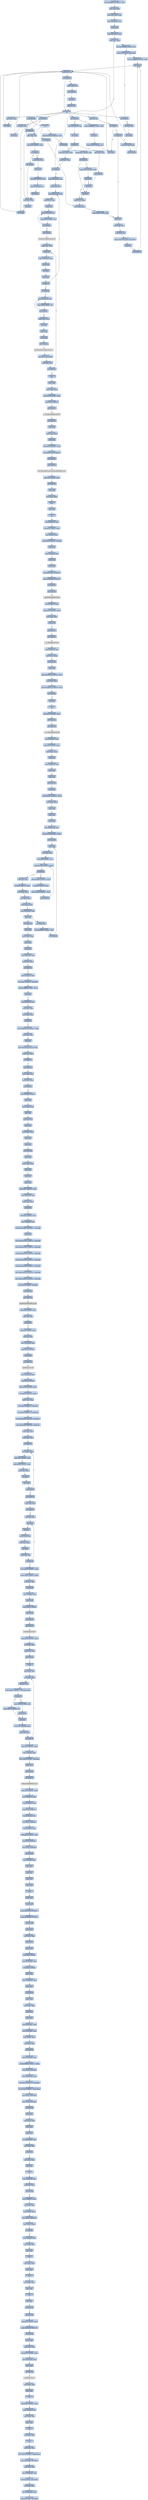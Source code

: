 digraph G {
node[shape=rectangle,style=filled,fillcolor=lightsteelblue,color=lightsteelblue]
bgcolor="transparent"
a0x00400154movl_0x48301cUINT32_esi[label="0x00400154\nmovl $0x48301c<UINT32>, %esi"];
a0x00400159movl_esi_ebx[label="0x00400159\nmovl %esi, %ebx"];
a0x0040015blodsl_ds_esi__eax[label="0x0040015b\nlodsl %ds:(%esi), %eax"];
a0x0040015clodsl_ds_esi__eax[label="0x0040015c\nlodsl %ds:(%esi), %eax"];
a0x0040015dpushl_eax[label="0x0040015d\npushl %eax"];
a0x0040015elodsl_ds_esi__eax[label="0x0040015e\nlodsl %ds:(%esi), %eax"];
a0x0040015fxchgl_eax_edi[label="0x0040015f\nxchgl %eax, %edi"];
a0x00400160movb_0xffffff80UINT8_dl[label="0x00400160\nmovb $0xffffff80<UINT8>, %dl"];
a0x00400162movsb_ds_esi__es_edi_[label="0x00400162\nmovsb %ds:(%esi), %es:(%edi)"];
a0x00400163movb_0xffffff80UINT8_dh[label="0x00400163\nmovb $0xffffff80<UINT8>, %dh"];
a0x00400165call_ebx_[label="0x00400165\ncall (%ebx)"];
a0x0040012caddb_dl_dl[label="0x0040012c\naddb %dl, %dl"];
a0x0040012ejne_0x40010b[label="0x0040012e\njne 0x40010b"];
a0x00400130movb_esi__dl[label="0x00400130\nmovb (%esi), %dl"];
a0x00400132jmp_0x400108[label="0x00400132\njmp 0x400108"];
a0x00400108incl_esi[label="0x00400108\nincl %esi"];
a0x00400109adcb_dl_dl[label="0x00400109\nadcb %dl, %dl"];
a0x0040010bret[label="0x0040010b\nret"];
a0x00400167jae_0x400162[label="0x00400167\njae 0x400162"];
a0x00400169xorl_ecx_ecx[label="0x00400169\nxorl %ecx, %ecx"];
a0x0040016bcall_ebx_[label="0x0040016b\ncall (%ebx)"];
a0x0040016djae_0x400185[label="0x0040016d\njae 0x400185"];
a0x0040016fxorl_eax_eax[label="0x0040016f\nxorl %eax, %eax"];
a0x00400171call_ebx_[label="0x00400171\ncall (%ebx)"];
a0x00400173jae_0x400196[label="0x00400173\njae 0x400196"];
a0x00400175movb_0xffffff80UINT8_dh[label="0x00400175\nmovb $0xffffff80<UINT8>, %dh"];
a0x00400177incl_ecx[label="0x00400177\nincl %ecx"];
a0x00400178movb_0x10UINT8_al[label="0x00400178\nmovb $0x10<UINT8>, %al"];
a0x0040017acall_ebx_[label="0x0040017a\ncall (%ebx)"];
a0x0040017cadcb_al_al[label="0x0040017c\nadcb %al, %al"];
a0x0040017ejae_0x40017a[label="0x0040017e\njae 0x40017a"];
a0x00400180jne_0x4001c0[label="0x00400180\njne 0x4001c0"];
a0x00400182stosb_al_es_edi_[label="0x00400182\nstosb %al, %es:(%edi)"];
a0x00400183jmp_0x400165[label="0x00400183\njmp 0x400165"];
a0x00400196lodsb_ds_esi__al[label="0x00400196\nlodsb %ds:(%esi), %al"];
a0x00400197shrl_eax[label="0x00400197\nshrl %eax"];
a0x00400199je_0x4001ca[label="0x00400199\nje 0x4001ca"];
a0x0040019badcl_ecx_ecx[label="0x0040019b\nadcl %ecx, %ecx"];
a0x0040019djmp_0x4001b9[label="0x0040019d\njmp 0x4001b9"];
a0x004001b9incl_ecx[label="0x004001b9\nincl %ecx"];
a0x004001baincl_ecx[label="0x004001ba\nincl %ecx"];
a0x004001bbxchgl_eax_ebp[label="0x004001bb\nxchgl %eax, %ebp"];
a0x004001bcmovl_ebp_eax[label="0x004001bc\nmovl %ebp, %eax"];
a0x004001bemovb_0x0UINT8_dh[label="0x004001be\nmovb $0x0<UINT8>, %dh"];
a0x004001c0pushl_esi[label="0x004001c0\npushl %esi"];
a0x004001c1movl_edi_esi[label="0x004001c1\nmovl %edi, %esi"];
a0x004001c3subl_eax_esi[label="0x004001c3\nsubl %eax, %esi"];
a0x004001c5repz_movsb_ds_esi__es_edi_[label="0x004001c5\nrepz movsb %ds:(%esi), %es:(%edi)"];
a0x004001c7popl_esi[label="0x004001c7\npopl %esi"];
a0x004001c8jmp_0x400165[label="0x004001c8\njmp 0x400165"];
a0x00400185call_0x483000[label="0x00400185\ncall 0x483000"];
a0x00483000xorl_ecx_ecx[label="0x00483000\nxorl %ecx, %ecx"];
a0x00483002incl_ecx[label="0x00483002\nincl %ecx"];
a0x00483003call_ebx_[label="0x00483003\ncall (%ebx)"];
a0x00483005adcl_ecx_ecx[label="0x00483005\nadcl %ecx, %ecx"];
a0x00483007call_ebx_[label="0x00483007\ncall (%ebx)"];
a0x00483009jb_0x00483003[label="0x00483009\njb 0x00483003"];
a0x0048300bret[label="0x0048300b\nret"];
a0x0040018aaddb_dh_dh[label="0x0040018a\naddb %dh, %dh"];
a0x0040018csbbl_0x1UINT8_ecx[label="0x0040018c\nsbbl $0x1<UINT8>, %ecx"];
a0x0040018fjne_0x40019f[label="0x0040018f\njne 0x40019f"];
a0x00400191call__4ebx_[label="0x00400191\ncall -4(%ebx)"];
a0x00400194jmp_0x4001bc[label="0x00400194\njmp 0x4001bc"];
a0x0040019fxchgl_eax_ecx[label="0x0040019f\nxchgl %eax, %ecx"];
a0x004001a0decl_eax[label="0x004001a0\ndecl %eax"];
a0x004001a1shll_0x8UINT8_eax[label="0x004001a1\nshll $0x8<UINT8>, %eax"];
a0x004001a4lodsb_ds_esi__al[label="0x004001a4\nlodsb %ds:(%esi), %al"];
a0x004001a5call__4ebx_[label="0x004001a5\ncall -4(%ebx)"];
a0x004001a8cmpl_0x7d00UINT32_eax[label="0x004001a8\ncmpl $0x7d00<UINT32>, %eax"];
a0x004001adjae_0x4001b9[label="0x004001ad\njae 0x4001b9"];
a0x004001afcmpb_0x5UINT8_ah[label="0x004001af\ncmpb $0x5<UINT8>, %ah"];
a0x004001b2jae_0x4001ba[label="0x004001b2\njae 0x4001ba"];
a0x004001b4cmpl_0x7fUINT8_eax[label="0x004001b4\ncmpl $0x7f<UINT8>, %eax"];
a0x004001b7ja_0x4001bb[label="0x004001b7\nja 0x4001bb"];
a0x004001calodsl_ds_esi__eax[label="0x004001ca\nlodsl %ds:(%esi), %eax"];
a0x004001cbtestl_eax_eax[label="0x004001cb\ntestl %eax, %eax"];
a0x004001cdjne_0x40015f[label="0x004001cd\njne 0x40015f"];
a0x004001cflodsl_ds_esi__eax[label="0x004001cf\nlodsl %ds:(%esi), %eax"];
a0x004001d0xchgl_eax_esi[label="0x004001d0\nxchgl %eax, %esi"];
a0x004001d1lodsl_ds_esi__eax[label="0x004001d1\nlodsl %ds:(%esi), %eax"];
a0x004001d2xchgl_eax_edi[label="0x004001d2\nxchgl %eax, %edi"];
a0x004001d3pushl_esi[label="0x004001d3\npushl %esi"];
a0x004001d4lodsb_ds_esi__al[label="0x004001d4\nlodsb %ds:(%esi), %al"];
a0x004001d5cmpb_0x0UINT8_al[label="0x004001d5\ncmpb $0x0<UINT8>, %al"];
a0x004001d7jne_0x4001d4[label="0x004001d7\njne 0x4001d4"];
a0x004001d9call__16ebx_[label="0x004001d9\ncall -16(%ebx)"];
LoadLibraryA_kernel32_dll[label="LoadLibraryA@kernel32.dll",fillcolor="lightgrey",color="lightgrey"];
a0x004001dcxchgl_eax_ebp[label="0x004001dc\nxchgl %eax, %ebp"];
a0x004001ddpushl_esi[label="0x004001dd\npushl %esi"];
a0x004001delodsl_ds_esi__eax[label="0x004001de\nlodsl %ds:(%esi), %eax"];
a0x004001dfbswap_eax[label="0x004001df\nbswap %eax"];
a0x004001e1incl_eax[label="0x004001e1\nincl %eax"];
a0x004001e2popl_ecx[label="0x004001e2\npopl %ecx"];
a0x004001e3je_0x4001d1[label="0x004001e3\nje 0x4001d1"];
a0x004001e5jns_0x4001ee[label="0x004001e5\njns 0x4001ee"];
a0x004001e7lodsb_ds_esi__al[label="0x004001e7\nlodsb %ds:(%esi), %al"];
a0x004001e8cmpb_0x0UINT8_al[label="0x004001e8\ncmpb $0x0<UINT8>, %al"];
a0x004001eajne_0x4001e7[label="0x004001ea\njne 0x4001e7"];
a0x004001ecxchgl_eax_ecx[label="0x004001ec\nxchgl %eax, %ecx"];
a0x004001edincl_eax[label="0x004001ed\nincl %eax"];
a0x004001eepushl_eax[label="0x004001ee\npushl %eax"];
a0x004001efpushl_ebp[label="0x004001ef\npushl %ebp"];
a0x004001f0call__12ebx_[label="0x004001f0\ncall -12(%ebx)"];
GetProcAddress_kernel32_dll[label="GetProcAddress@kernel32.dll",fillcolor="lightgrey",color="lightgrey"];
a0x004001f3stosl_eax_es_edi_[label="0x004001f3\nstosl %eax, %es:(%edi)"];
a0x004001f4testl_eax_eax[label="0x004001f4\ntestl %eax, %eax"];
a0x004001f6jne_0x4001dd[label="0x004001f6\njne 0x4001dd"];
a0x004001f8ret[label="0x004001f8\nret"];
a0x00401000pushl_ebp[label="0x00401000\npushl %ebp"];
a0x00401001movl_esp_ebp[label="0x00401001\nmovl %esp, %ebp"];
a0x00401003subl_0x14UINT8_esp[label="0x00401003\nsubl $0x14<UINT8>, %esp"];
a0x00401006pushl_0x1UINT8[label="0x00401006\npushl $0x1<UINT8>"];
a0x00401008call_0x4821c0[label="0x00401008\ncall 0x4821c0"];
a__set_app_type_msvcrt_dll[label="__set_app_type@msvcrt.dll",fillcolor="lightgrey",color="lightgrey"];
a0x0040100ecall_0x401080[label="0x0040100e\ncall 0x401080"];
a0x00401080pushl_ebp[label="0x00401080\npushl %ebp"];
a0x00401081movl_esp_ebp[label="0x00401081\nmovl %esp, %ebp"];
a0x00401083pushl_ebx[label="0x00401083\npushl %ebx"];
a0x00401084subl_0x20UINT8_esp[label="0x00401084\nsubl $0x20<UINT8>, %esp"];
a0x00401087pushl_0x401180UINT32[label="0x00401087\npushl $0x401180<UINT32>"];
a0x0040108ccall_0x404420[label="0x0040108c\ncall 0x404420"];
a0x00404420jmp_0x482194[label="0x00404420\njmp 0x482194"];
SetUnhandledExceptionFilter_KERNEL32_dll[label="SetUnhandledExceptionFilter@KERNEL32.dll",fillcolor="lightgrey",color="lightgrey"];
a0x00401091addl_0xcUINT8_esp[label="0x00401091\naddl $0xc<UINT8>, %esp"];
a0x00401094call_0x402be0[label="0x00401094\ncall 0x402be0"];
a0x00402be0pushl_ebp[label="0x00402be0\npushl %ebp"];
a0x00402be1movl_esp_ebp[label="0x00402be1\nmovl %esp, %ebp"];
a0x00402be3fninit_[label="0x00402be3\nfninit "];
a0x00402be5popl_ebp[label="0x00402be5\npopl %ebp"];
a0x00402be6ret[label="0x00402be6\nret"];
a0x00401099movl_0x405010_eax[label="0x00401099\nmovl 0x405010, %eax"];
a0x0040109esubl_0xcUINT8_esp[label="0x0040109e\nsubl $0xc<UINT8>, %esp"];
a0x004010a1leal__8ebp__edx[label="0x004010a1\nleal -8(%ebp), %edx"];
a0x004010a4movl_0x0UINT32__8ebp_[label="0x004010a4\nmovl $0x0<UINT32>, -8(%ebp)"];
a0x004010abpushl_edx[label="0x004010ab\npushl %edx"];
a0x004010acleal__12ebp__edx[label="0x004010ac\nleal -12(%ebp), %edx"];
a0x004010afpushl_eax[label="0x004010af\npushl %eax"];
a0x004010b0pushl_edx[label="0x004010b0\npushl %edx"];
a0x004010b1pushl_0x405004UINT32[label="0x004010b1\npushl $0x405004<UINT32>"];
a0x004010b6pushl_0x405000UINT32[label="0x004010b6\npushl $0x405000<UINT32>"];
a0x004010bbcall_0x4042f0[label="0x004010bb\ncall 0x4042f0"];
a0x004042f0jmp_0x4821b4[label="0x004042f0\njmp 0x4821b4"];
a__getmainargs_msvcrt_dll[label="__getmainargs@msvcrt.dll",fillcolor="lightgrey",color="lightgrey"];
a0x004010c0movl_0x405020_edx[label="0x004010c0\nmovl 0x405020, %edx"];
a0x004010c6addl_0x20UINT8_esp[label="0x004010c6\naddl $0x20<UINT8>, %esp"];
a0x004010c9testl_edx_edx[label="0x004010c9\ntestl %edx, %edx"];
a0x004010cbje_0x40113e[label="0x004010cb\nje 0x40113e"];
a0x0040113ecall_0x4042c0[label="0x0040113e\ncall 0x4042c0"];
a0x004042c0jmp_0x4821bc[label="0x004042c0\njmp 0x4821bc"];
a__p__fmode_msvcrt_dll[label="__p__fmode@msvcrt.dll",fillcolor="lightgrey",color="lightgrey"];
a0x00401143movl_0x405030_ecx[label="0x00401143\nmovl 0x405030, %ecx"];
a0x00401149movl_ecx_eax_[label="0x00401149\nmovl %ecx, (%eax)"];
a0x0040114bcall_0x402bb0[label="0x0040114b\ncall 0x402bb0"];
a0x00402bb0pushl_ebp[label="0x00402bb0\npushl %ebp"];
a0x00402bb1movl_0x40636cUINT32_ecx[label="0x00402bb1\nmovl $0x40636c<UINT32>, %ecx"];
a0x00402bb6movl_esp_ebp[label="0x00402bb6\nmovl %esp, %ebp"];
a0x00402bb8cmpl_0x40636cUINT32_ecx[label="0x00402bb8\ncmpl $0x40636c<UINT32>, %ecx"];
a0x00402bbejae_0x402bd6[label="0x00402bbe\njae 0x402bd6"];
a0x00402bd6popl_ebp[label="0x00402bd6\npopl %ebp"];
a0x00402bd7ret[label="0x00402bd7\nret"];
a0x00401150subl_0x10UINT8_esp[label="0x00401150\nsubl $0x10<UINT8>, %esp"];
a0x00401153call_0x4042a0[label="0x00401153\ncall 0x4042a0"];
a0x004042a0jmp_0x4821b8[label="0x004042a0\njmp 0x4821b8"];
a__p__environ_msvcrt_dll[label="__p__environ@msvcrt.dll",fillcolor="lightgrey",color="lightgrey"];
a0x00401158movl_0x405004_edx[label="0x00401158\nmovl 0x405004, %edx"];
a0x0040115eaddl_0xcUINT8_esp[label="0x0040115e\naddl $0xc<UINT8>, %esp"];
a0x00401161movl_eax__eax[label="0x00401161\nmovl (%eax), %eax"];
a0x00401163pushl_eax[label="0x00401163\npushl %eax"];
a0x00401164movl_0x405000_eax[label="0x00401164\nmovl 0x405000, %eax"];
a0x00401169pushl_edx[label="0x00401169\npushl %edx"];
a0x0040116apushl_eax[label="0x0040116a\npushl %eax"];
a0x0040116bcall_0x401350[label="0x0040116b\ncall 0x401350"];
a0x00401350pushl_ebp[label="0x00401350\npushl %ebp"];
a0x00401351movl_0x1aecUINT32_eax[label="0x00401351\nmovl $0x1aec<UINT32>, %eax"];
a0x00401356movl_esp_ebp[label="0x00401356\nmovl %esp, %ebp"];
a0x00401358pushl_edi[label="0x00401358\npushl %edi"];
a0x00401359pushl_esi[label="0x00401359\npushl %esi"];
a0x0040135apushl_ebx[label="0x0040135a\npushl %ebx"];
a0x0040135bleal__2088ebp__edi[label="0x0040135b\nleal -2088(%ebp), %edi"];
a0x00401361movl_0x200UINT32_ebx[label="0x00401361\nmovl $0x200<UINT32>, %ebx"];
a0x00401366call_0x404240[label="0x00401366\ncall 0x404240"];
a0x00404240pushl_ecx[label="0x00404240\npushl %ecx"];
a0x00404241movl_esp_ecx[label="0x00404241\nmovl %esp, %ecx"];
a0x00404243addl_0x8UINT8_ecx[label="0x00404243\naddl $0x8<UINT8>, %ecx"];
a0x00404246cmpl_0x1000UINT32_eax[label="0x00404246\ncmpl $0x1000<UINT32>, %eax"];
a0x0040424bjb_0x40425d[label="0x0040424b\njb 0x40425d"];
a0x0040424dsubl_0x1000UINT32_ecx[label="0x0040424d\nsubl $0x1000<UINT32>, %ecx"];
a0x00404253orl_0x0UINT8_ecx_[label="0x00404253\norl $0x0<UINT8>, (%ecx)"];
a0x00404256subl_0x1000UINT32_eax[label="0x00404256\nsubl $0x1000<UINT32>, %eax"];
a0x0040425bjmp_0x404246[label="0x0040425b\njmp 0x404246"];
a0x0040425dsubl_eax_ecx[label="0x0040425d\nsubl %eax, %ecx"];
a0x0040425forl_0x0UINT8_ecx_[label="0x0040425f\norl $0x0<UINT8>, (%ecx)"];
a0x00404262movl_esp_eax[label="0x00404262\nmovl %esp, %eax"];
a0x00404264movl_ecx_esp[label="0x00404264\nmovl %ecx, %esp"];
a0x00404266movl_eax__ecx[label="0x00404266\nmovl (%eax), %ecx"];
a0x00404268movl_0x4eax__eax[label="0x00404268\nmovl 0x4(%eax), %eax"];
a0x0040426bjmp_eax[label="0x0040426b\njmp %eax"];
a0x0040136bxorl_eax_eax[label="0x0040136b\nxorl %eax, %eax"];
a0x0040136dandl_0xfffffff0UINT8_esp[label="0x0040136d\nandl $0xfffffff0<UINT8>, %esp"];
a0x00401370call_0x404240[label="0x00401370\ncall 0x404240"];
a0x00401375call_0x402c80[label="0x00401375\ncall 0x402c80"];
a0x00402c80pushl_ebp[label="0x00402c80\npushl %ebp"];
a0x00402c81movl_esp_ebp[label="0x00402c81\nmovl %esp, %ebp"];
a0x00402c83pushl_ebx[label="0x00402c83\npushl %ebx"];
a0x00402c84pushl_eax[label="0x00402c84\npushl %eax"];
a0x00402c85movl_0x405040_eax[label="0x00402c85\nmovl 0x405040, %eax"];
a0x00402c8atestl_eax_eax[label="0x00402c8a\ntestl %eax, %eax"];
a0x00402c8cjne_0x402cb8[label="0x00402c8c\njne 0x402cb8"];
a0x00402c8emovl_0x4044e0_eax[label="0x00402c8e\nmovl 0x4044e0, %eax"];
a0x00402c93movl_0x1UINT32_0x405040[label="0x00402c93\nmovl $0x1<UINT32>, 0x405040"];
a0x00402c9dcmpl_0xffffffffUINT8_eax[label="0x00402c9d\ncmpl $0xffffffff<UINT8>, %eax"];
a0x00402ca0je_0x402ccc[label="0x00402ca0\nje 0x402ccc"];
a0x00402cccmovl_0x4044e4_edx[label="0x00402ccc\nmovl 0x4044e4, %edx"];
a0x00402cd2xorl_eax_eax[label="0x00402cd2\nxorl %eax, %eax"];
a0x00402cd4testl_edx_edx[label="0x00402cd4\ntestl %edx, %edx"];
a0x00402cd6je_0x402ca2[label="0x00402cd6\nje 0x402ca2"];
a0x00402cd8movl_0x4044e0UINT32_edx[label="0x00402cd8\nmovl $0x4044e0<UINT32>, %edx"];
a0x00402cddleal_esi__esi[label="0x00402cdd\nleal (%esi), %esi"];
a0x00402ce0incl_eax[label="0x00402ce0\nincl %eax"];
a0x00402ce1movl_0x4edxeax4__ebx[label="0x00402ce1\nmovl 0x4(%edx,%eax,4), %ebx"];
a0x00402ce5testl_ebx_ebx[label="0x00402ce5\ntestl %ebx, %ebx"];
a0x00402ce7jne_0x402ce0[label="0x00402ce7\njne 0x402ce0"];
a0x00402ce9jmp_0x402ca2[label="0x00402ce9\njmp 0x402ca2"];
a0x00402ca2movl_eax_ebx[label="0x00402ca2\nmovl %eax, %ebx"];
a0x00402ca4testl_eax_eax[label="0x00402ca4\ntestl %eax, %eax"];
a0x00402ca6jne_0x402cc0[label="0x00402ca6\njne 0x402cc0"];
a0x00402cc0call_0x4044e0ebx4_[label="0x00402cc0\ncall 0x4044e0(,%ebx,4)"];
a0x004044c0pushl_ebp[label="0x004044c0\npushl %ebp"];
a0x004044c1movl_esp_ebp[label="0x004044c1\nmovl %esp, %ebp"];
a0x004044c3popl_ebp[label="0x004044c3\npopl %ebp"];
a0x004044c4jmp_0x401240[label="0x004044c4\njmp 0x401240"];
a0x00401240pushl_ebp[label="0x00401240\npushl %ebp"];
a0x00401241movl_esp_ebp[label="0x00401241\nmovl %esp, %ebp"];
a0x00401243pushl_edx[label="0x00401243\npushl %edx"];
a0x00401244pushl_edx[label="0x00401244\npushl %edx"];
a0x00401245call_0x404080[label="0x00401245\ncall 0x404080"];
a0x00404080pushl_ebp[label="0x00404080\npushl %ebp"];
a0x00404081movl_esp_ebp[label="0x00404081\nmovl %esp, %ebp"];
a0x00404083pushl_edi[label="0x00404083\npushl %edi"];
a0x00404084pushl_esi[label="0x00404084\npushl %esi"];
a0x00404085pushl_ebx[label="0x00404085\npushl %ebx"];
a0x00404086subl_0x9cUINT32_esp[label="0x00404086\nsubl $0x9c<UINT32>, %esp"];
a0x0040408cmovl_0x405070_eax[label="0x0040408c\nmovl 0x405070, %eax"];
a0x00404091testl_eax_eax[label="0x00404091\ntestl %eax, %eax"];
a0x00404093je_0x40409d[label="0x00404093\nje 0x40409d"];
a0x0040409dsubl_0xcUINT8_esp[label="0x0040409d\nsubl $0xc<UINT8>, %esp"];
a0x004040a0leal__72ebp__eax[label="0x004040a0\nleal -72(%ebp), %eax"];
a0x004040a3movl_0x61616161UINT32__72ebp_[label="0x004040a3\nmovl $0x61616161<UINT32>, -72(%ebp)"];
a0x004040aapushl_eax[label="0x004040aa\npushl %eax"];
a0x004040abmovl_0x61616161UINT32__68ebp_[label="0x004040ab\nmovl $0x61616161<UINT32>, -68(%ebp)"];
a0x004040b2movl_0x61616161UINT32__64ebp_[label="0x004040b2\nmovl $0x61616161<UINT32>, -64(%ebp)"];
a0x004040b9movl_0x61616161UINT32__60ebp_[label="0x004040b9\nmovl $0x61616161<UINT32>, -60(%ebp)"];
a0x004040c0movl_0x61616161UINT32__56ebp_[label="0x004040c0\nmovl $0x61616161<UINT32>, -56(%ebp)"];
a0x004040c7movl_0x61616161UINT32__52ebp_[label="0x004040c7\nmovl $0x61616161<UINT32>, -52(%ebp)"];
a0x004040cemovl_0x61616161UINT32__48ebp_[label="0x004040ce\nmovl $0x61616161<UINT32>, -48(%ebp)"];
a0x004040d5movl_0x61616161UINT32__44ebp_[label="0x004040d5\nmovl $0x61616161<UINT32>, -44(%ebp)"];
a0x004040dcmovb_0x0UINT8__40ebp_[label="0x004040dc\nmovb $0x0<UINT8>, -40(%ebp)"];
a0x004040e0call_0x404490[label="0x004040e0\ncall 0x404490"];
a0x00404490jmp_0x482184[label="0x00404490\njmp 0x482184"];
FindAtomA_KERNEL32_dll[label="FindAtomA@KERNEL32.dll",fillcolor="lightgrey",color="lightgrey"];
a0x004040e5addl_0xcUINT8_esp[label="0x004040e5\naddl $0xc<UINT8>, %esp"];
a0x004040e8testw_ax_ax[label="0x004040e8\ntestw %ax, %ax"];
a0x004040ebjne_0x4041f4[label="0x004040eb\njne 0x4041f4"];
a0x004040f1subl_0xcUINT8_esp[label="0x004040f1\nsubl $0xc<UINT8>, %esp"];
a0x004040f4xorl_esi_esi[label="0x004040f4\nxorl %esi, %esi"];
a0x004040f6leal__120ebp__ebx[label="0x004040f6\nleal -120(%ebp), %ebx"];
a0x004040f9pushl_0x14UINT8[label="0x004040f9\npushl $0x14<UINT8>"];
a0x004040fbcall_0x4043f0[label="0x004040fb\ncall 0x4043f0"];
a0x004043f0jmp_0x482200[label="0x004043f0\njmp 0x482200"];
malloc_msvcrt_dll[label="malloc@msvcrt.dll",fillcolor="lightgrey",color="lightgrey"];
a0x00404100leal__168ebp__ecx[label="0x00404100\nleal -168(%ebp), %ecx"];
a0x00404106movl_eax_0x405070[label="0x00404106\nmovl %eax, 0x405070"];
a0x0040410baddl_0x10UINT8_esp[label="0x0040410b\naddl $0x10<UINT8>, %esp"];
a0x0040410emovl_0x0UINT32_eax_[label="0x0040410e\nmovl $0x0<UINT32>, (%eax)"];
a0x00404114movl_eax_edx[label="0x00404114\nmovl %eax, %edx"];
a0x00404116movl_0x0UINT32_0xceax_[label="0x00404116\nmovl $0x0<UINT32>, 0xc(%eax)"];
a0x0040411dmovl_0x0UINT32_0x10eax_[label="0x0040411d\nmovl $0x0<UINT32>, 0x10(%eax)"];
a0x00404124movl_0x404400UINT32_0x4eax_[label="0x00404124\nmovl $0x404400<UINT32>, 0x4(%eax)"];
a0x0040412bmovl_0x404400UINT32_0x8eax_[label="0x0040412b\nmovl $0x404400<UINT32>, 0x8(%eax)"];
a0x00404132movl_ecx_edi[label="0x00404132\nmovl %ecx, %edi"];
a0x00404134testl_eax_eax[label="0x00404134\ntestl %eax, %eax"];
a0x00404136jne_0x4041e0[label="0x00404136\njne 0x4041e0"];
a0x004041e0movl_edx_eax[label="0x004041e0\nmovl %edx, %eax"];
a0x004041e2andl_0x1UINT8_eax[label="0x004041e2\nandl $0x1<UINT8>, %eax"];
a0x004041e5addl_0x30UINT8_eax[label="0x004041e5\naddl $0x30<UINT8>, %eax"];
a0x004041e8movb_al_ecx_[label="0x004041e8\nmovb %al, (%ecx)"];
a0x004041eaincl_ecx[label="0x004041ea\nincl %ecx"];
a0x004041ebshrl_edx[label="0x004041eb\nshrl %edx"];
a0x004041edjne_0x4041e0[label="0x004041ed\njne 0x4041e0"];
a0x004041efjmp_0x404149[label="0x004041ef\njmp 0x404149"];
a0x00404149cmpl_edi_ecx[label="0x00404149\ncmpl %edi, %ecx"];
a0x0040414bjbe_0x40415b[label="0x0040414b\njbe 0x40415b"];
a0x0040414dleal_esi__esi[label="0x0040414d\nleal (%esi), %esi"];
a0x00404150decl_ecx[label="0x00404150\ndecl %ecx"];
a0x00404151incl_esi[label="0x00404151\nincl %esi"];
a0x00404152movb_ecx__al[label="0x00404152\nmovb (%ecx), %al"];
a0x00404154movb_al_ebx_[label="0x00404154\nmovb %al, (%ebx)"];
a0x00404156incl_ebx[label="0x00404156\nincl %ebx"];
a0x00404157cmpl_edi_ecx[label="0x00404157\ncmpl %edi, %ecx"];
a0x00404159ja_0x404150[label="0x00404159\nja 0x404150"];
a0x0040415bmovl_0x20UINT32_eax[label="0x0040415b\nmovl $0x20<UINT32>, %eax"];
a0x00404160movb_0x0UINT8_ebx_[label="0x00404160\nmovb $0x0<UINT8>, (%ebx)"];
a0x00404163subl_esi_eax[label="0x00404163\nsubl %esi, %eax"];
a0x00404165pushl_edi[label="0x00404165\npushl %edi"];
a0x00404166leal__72ebp__edx[label="0x00404166\nleal -72(%ebp), %edx"];
a0x00404169pushl_eax[label="0x00404169\npushl %eax"];
a0x0040416apushl_0x61UINT8[label="0x0040416a\npushl $0x61<UINT8>"];
a0x0040416cpushl_edx[label="0x0040416c\npushl %edx"];
a0x0040416dcall_0x404320[label="0x0040416d\ncall 0x404320"];
a0x00404320jmp_0x482204[label="0x00404320\njmp 0x482204"];
memset_msvcrt_dll[label="memset@msvcrt.dll",fillcolor="lightgrey",color="lightgrey"];
a0x00404172addl_0x10UINT8_esp[label="0x00404172\naddl $0x10<UINT8>, %esp"];
a0x00404175xorl_edx_edx[label="0x00404175\nxorl %edx, %edx"];
a0x00404177cmpl_esi_edx[label="0x00404177\ncmpl %esi, %edx"];
a0x00404179jae_0x404196[label="0x00404179\njae 0x404196"];
a0x0040417bnop_[label="0x0040417b\nnop "];
a0x0040417cleal_esi__esi[label="0x0040417c\nleal (%esi), %esi"];
a0x00404180movl_edx_eax[label="0x00404180\nmovl %edx, %eax"];
a0x00404182subl_esi_eax[label="0x00404182\nsubl %esi, %eax"];
a0x00404184cmpb_0x30UINT8__120ebpedx_[label="0x00404184\ncmpb $0x30<UINT8>, -120(%ebp,%edx)"];
a0x00404189je_0x4041d5[label="0x00404189\nje 0x4041d5"];
a0x0040418bmovb_0x41UINT8_cl[label="0x0040418b\nmovb $0x41<UINT8>, %cl"];
a0x0040418dincl_edx[label="0x0040418d\nincl %edx"];
a0x0040418emovb_cl__40ebpeax_[label="0x0040418e\nmovb %cl, -40(%ebp,%eax)"];
a0x00404192cmpl_esi_edx[label="0x00404192\ncmpl %esi, %edx"];
a0x00404194jb_0x404180[label="0x00404194\njb 0x404180"];
a0x004041d5movb_0x61UINT8_cl[label="0x004041d5\nmovb $0x61<UINT8>, %cl"];
a0x004041d7jmp_0x40418d[label="0x004041d7\njmp 0x40418d"];
a0x00404196subl_0xcUINT8_esp[label="0x00404196\nsubl $0xc<UINT8>, %esp"];
a0x00404199leal__72ebp__eax[label="0x00404199\nleal -72(%ebp), %eax"];
a0x0040419cmovb_0x0UINT8__40ebp_[label="0x0040419c\nmovb $0x0<UINT8>, -40(%ebp)"];
a0x004041a0pushl_eax[label="0x004041a0\npushl %eax"];
a0x004041a1call_0x4044a0[label="0x004041a1\ncall 0x4044a0"];
a0x004044a0jmp_0x482178[label="0x004044a0\njmp 0x482178"];
AddAtomA_KERNEL32_dll[label="AddAtomA@KERNEL32.dll",fillcolor="lightgrey",color="lightgrey"];
a0x004041a6addl_0xcUINT8_esp[label="0x004041a6\naddl $0xc<UINT8>, %esp"];
a0x004041a9movl_0x405070_edx[label="0x004041a9\nmovl 0x405070, %edx"];
a0x004041afleal_0x4edx__eax[label="0x004041af\nleal 0x4(%edx), %eax"];
a0x004041b2movl_eax_0x405074[label="0x004041b2\nmovl %eax, 0x405074"];
a0x004041b7leal_0x8edx__eax[label="0x004041b7\nleal 0x8(%edx), %eax"];
a0x004041bamovl_eax_0x405078[label="0x004041ba\nmovl %eax, 0x405078"];
a0x004041bfleal_0xcedx__eax[label="0x004041bf\nleal 0xc(%edx), %eax"];
a0x004041c2addl_0x10UINT8_edx[label="0x004041c2\naddl $0x10<UINT8>, %edx"];
a0x004041c5movl_eax_0x40507c[label="0x004041c5\nmovl %eax, 0x40507c"];
a0x004041camovl_edx_0x405080[label="0x004041ca\nmovl %edx, 0x405080"];
a0x004041d0jmp_0x404095[label="0x004041d0\njmp 0x404095"];
a0x00404095leal__12ebp__esp[label="0x00404095\nleal -12(%ebp), %esp"];
a0x00404098popl_ebx[label="0x00404098\npopl %ebx"];
a0x00404099popl_esi[label="0x00404099\npopl %esi"];
a0x0040409apopl_edi[label="0x0040409a\npopl %edi"];
a0x0040409bpopl_ebp[label="0x0040409b\npopl %ebp"];
a0x0040409cret[label="0x0040409c\nret"];
a0x0040124apushl_eax[label="0x0040124a\npushl %eax"];
a0x0040124bpushl_eax[label="0x0040124b\npushl %eax"];
a0x0040124cpushl_0x407000UINT32[label="0x0040124c\npushl $0x407000<UINT32>"];
a0x00401251pushl_0x406000UINT32[label="0x00401251\npushl $0x406000<UINT32>"];
a0x00401256call_0x403000[label="0x00401256\ncall 0x403000"];
a0x00403000pushl_ebp[label="0x00403000\npushl %ebp"];
a0x00403001movl_esp_ebp[label="0x00403001\nmovl %esp, %ebp"];
a0x00403003pushl_eax[label="0x00403003\npushl %eax"];
a0x00403004pushl_eax[label="0x00403004\npushl %eax"];
a0x00403005pushl_0x0UINT8[label="0x00403005\npushl $0x0<UINT8>"];
a0x00403007movl_0xcebp__eax[label="0x00403007\nmovl 0xc(%ebp), %eax"];
a0x0040300apushl_0x0UINT8[label="0x0040300a\npushl $0x0<UINT8>"];
a0x0040300cpushl_eax[label="0x0040300c\npushl %eax"];
a0x0040300dmovl_0x8ebp__eax[label="0x0040300d\nmovl 0x8(%ebp), %eax"];
a0x00403010pushl_eax[label="0x00403010\npushl %eax"];
a0x00403011call_0x402f70[label="0x00403011\ncall 0x402f70"];
a0x00402f70pushl_ebp[label="0x00402f70\npushl %ebp"];
a0x00402f71movl_esp_ebp[label="0x00402f71\nmovl %esp, %ebp"];
a0x00402f73pushl_ebx[label="0x00402f73\npushl %ebx"];
a0x00402f74pushl_eax[label="0x00402f74\npushl %eax"];
a0x00402f75movl_0x8ebp__edx[label="0x00402f75\nmovl 0x8(%ebp), %edx"];
a0x00402f78movl_0xcebp__ebx[label="0x00402f78\nmovl 0xc(%ebp), %ebx"];
a0x00402f7bmovl_edx__eax[label="0x00402f7b\nmovl (%edx), %eax"];
a0x00402f7dtestl_eax_eax[label="0x00402f7d\ntestl %eax, %eax"];
a0x00402f7fjne_0x402f88[label="0x00402f7f\njne 0x402f88"];
a0x00402f88movl_0x10ebp__eax[label="0x00402f88\nmovl 0x10(%ebp), %eax"];
a0x00402f8bmovl_0xffffffffUINT32_ebx_[label="0x00402f8b\nmovl $0xffffffff<UINT32>, (%ebx)"];
a0x00402f91movl_eax_0x4ebx_[label="0x00402f91\nmovl %eax, 0x4(%ebx)"];
a0x00402f94movl_0x14ebp__eax[label="0x00402f94\nmovl 0x14(%ebp), %eax"];
a0x00402f97movl_0x0UINT32_0x10ebx_[label="0x00402f97\nmovl $0x0<UINT32>, 0x10(%ebx)"];
a0x00402f9eorw_0x7f8UINT16_0x10ebx_[label="0x00402f9e\norw $0x7f8<UINT16>, 0x10(%ebx)"];
a0x00402fa4movl_eax_0x8ebx_[label="0x00402fa4\nmovl %eax, 0x8(%ebx)"];
a0x00402fa7movl_edx_0xcebx_[label="0x00402fa7\nmovl %edx, 0xc(%ebx)"];
a0x00402faacall_0x402ef0[label="0x00402faa\ncall 0x402ef0"];
a0x00402ef0pushl_ebp[label="0x00402ef0\npushl %ebp"];
a0x00402ef1movl_esp_ebp[label="0x00402ef1\nmovl %esp, %ebp"];
a0x00402ef3pushl_eax[label="0x00402ef3\npushl %eax"];
a0x00402ef4pushl_eax[label="0x00402ef4\npushl %eax"];
a0x00402ef5movl_0x405090_eax[label="0x00402ef5\nmovl 0x405090, %eax"];
a0x00402efatestl_eax_eax[label="0x00402efa\ntestl %eax, %eax"];
a0x00402efcje_0x402f19[label="0x00402efc\nje 0x402f19"];
a0x00402f19movl_ebp_esp[label="0x00402f19\nmovl %ebp, %esp"];
a0x00402f1bpopl_ebp[label="0x00402f1b\npopl %ebp"];
a0x00402f1cret[label="0x00402f1c\nret"];
a0x00402fafmovl_0x405090_ecx[label="0x00402faf\nmovl 0x405090, %ecx"];
a0x00402fb5testl_ecx_ecx[label="0x00402fb5\ntestl %ecx, %ecx"];
a0x00402fb7jne_0x402fdd[label="0x00402fb7\njne 0x402fdd"];
a0x00402fb9movl_0x40507c_edx[label="0x00402fb9\nmovl 0x40507c, %edx"];
a0x00402fbftestl_ecx_ecx[label="0x00402fbf\ntestl %ecx, %ecx"];
a0x00402fc1movl_edx__eax[label="0x00402fc1\nmovl (%edx), %eax"];
a0x00402fc3movl_eax_0x14ebx_[label="0x00402fc3\nmovl %eax, 0x14(%ebx)"];
a0x00402fc6movl_ebx_edx_[label="0x00402fc6\nmovl %ebx, (%edx)"];
a0x00402fc8je_0x402f81[label="0x00402fc8\nje 0x402f81"];
a0x00402f81movl__4ebp__ebx[label="0x00402f81\nmovl -4(%ebp), %ebx"];
a0x00402f84movl_ebp_esp[label="0x00402f84\nmovl %ebp, %esp"];
a0x00402f86popl_ebp[label="0x00402f86\npopl %ebp"];
a0x00402f87ret[label="0x00402f87\nret"];
a0x00403016movl_ebp_esp[label="0x00403016\nmovl %ebp, %esp"];
a0x00403018popl_ebp[label="0x00403018\npopl %ebp"];
a0x00403019ret[label="0x00403019\nret"];
a0x0040125bmovl_ebp_esp[label="0x0040125b\nmovl %ebp, %esp"];
a0x0040125dpopl_ebp[label="0x0040125d\npopl %ebp"];
a0x0040125eret[label="0x0040125e\nret"];
a0x00402cc7decl_ebx[label="0x00402cc7\ndecl %ebx"];
a0x00402cc8jne_0x402cc0[label="0x00402cc8\njne 0x402cc0"];
a0x00402ccajmp_0x402ca8[label="0x00402cca\njmp 0x402ca8"];
a0x00402ca8subl_0xcUINT8_esp[label="0x00402ca8\nsubl $0xc<UINT8>, %esp"];
a0x00402cabpushl_0x402bf0UINT32[label="0x00402cab\npushl $0x402bf0<UINT32>"];
a0x00402cb0call_0x401040[label="0x00402cb0\ncall 0x401040"];
a0x00401040pushl_ebp[label="0x00401040\npushl %ebp"];
a0x00401041movl_esp_ebp[label="0x00401041\nmovl %esp, %ebp"];
a0x00401043subl_0x14UINT8_esp[label="0x00401043\nsubl $0x14<UINT8>, %esp"];
a0x00401046movl_0x8ebp__eax[label="0x00401046\nmovl 0x8(%ebp), %eax"];
a0x00401049pushl_eax[label="0x00401049\npushl %eax"];
a0x0040104acall_0x4821dc[label="0x0040104a\ncall 0x4821dc"];
atexit_msvcrt_dll[label="atexit@msvcrt.dll",fillcolor="lightgrey",color="lightgrey"];
a0x00401050movl_ebp_esp[label="0x00401050\nmovl %ebp, %esp"];
a0x00401052popl_ebp[label="0x00401052\npopl %ebp"];
a0x00401053ret[label="0x00401053\nret"];
a0x00402cb5addl_0x10UINT8_esp[label="0x00402cb5\naddl $0x10<UINT8>, %esp"];
a0x00402cb8movl__4ebp__ebx[label="0x00402cb8\nmovl -4(%ebp), %ebx"];
a0x00402cbbmovl_ebp_esp[label="0x00402cbb\nmovl %ebp, %esp"];
a0x00402cbdpopl_ebp[label="0x00402cbd\npopl %ebp"];
a0x00402cberet[label="0x00402cbe\nret"];
a0x0040137axorl_eax_eax[label="0x0040137a\nxorl %eax, %eax"];
a0x0040137ccld_[label="0x0040137c\ncld "];
a0x0040137dmovl_ebx_ecx[label="0x0040137d\nmovl %ebx, %ecx"];
a0x0040137fmovl_0x0UINT32__6880ebp_[label="0x0040137f\nmovl $0x0<UINT32>, -6880(%ebp)"];
a0x00401389repz_stosl_eax_es_edi_[label="0x00401389\nrepz stosl %eax, %es:(%edi)"];
a0x0040138bmovl_ebx_ecx[label="0x0040138b\nmovl %ebx, %ecx"];
a0x0040138dleal__4136ebp__edi[label="0x0040138d\nleal -4136(%ebp), %edi"];
a0x00401393repz_stosl_eax_es_edi_[label="0x00401393\nrepz stosl %eax, %es:(%edi)"];
a0x00401395movl_ebx_ecx[label="0x00401395\nmovl %ebx, %ecx"];
a0x00401397leal__6184ebp__edi[label="0x00401397\nleal -6184(%ebp), %edi"];
a0x0040139drepz_stosl_eax_es_edi_[label="0x0040139d\nrepz stosl %eax, %es:(%edi)"];
a0x00400154movl_0x48301cUINT32_esi -> a0x00400159movl_esi_ebx [color="#000000"];
a0x00400159movl_esi_ebx -> a0x0040015blodsl_ds_esi__eax [color="#000000"];
a0x0040015blodsl_ds_esi__eax -> a0x0040015clodsl_ds_esi__eax [color="#000000"];
a0x0040015clodsl_ds_esi__eax -> a0x0040015dpushl_eax [color="#000000"];
a0x0040015dpushl_eax -> a0x0040015elodsl_ds_esi__eax [color="#000000"];
a0x0040015elodsl_ds_esi__eax -> a0x0040015fxchgl_eax_edi [color="#000000"];
a0x0040015fxchgl_eax_edi -> a0x00400160movb_0xffffff80UINT8_dl [color="#000000"];
a0x00400160movb_0xffffff80UINT8_dl -> a0x00400162movsb_ds_esi__es_edi_ [color="#000000"];
a0x00400162movsb_ds_esi__es_edi_ -> a0x00400163movb_0xffffff80UINT8_dh [color="#000000"];
a0x00400163movb_0xffffff80UINT8_dh -> a0x00400165call_ebx_ [color="#000000"];
a0x00400165call_ebx_ -> a0x0040012caddb_dl_dl [color="#000000"];
a0x0040012caddb_dl_dl -> a0x0040012ejne_0x40010b [color="#000000"];
a0x0040012ejne_0x40010b -> a0x00400130movb_esi__dl [color="#000000",label="F"];
a0x00400130movb_esi__dl -> a0x00400132jmp_0x400108 [color="#000000"];
a0x00400132jmp_0x400108 -> a0x00400108incl_esi [color="#000000"];
a0x00400108incl_esi -> a0x00400109adcb_dl_dl [color="#000000"];
a0x00400109adcb_dl_dl -> a0x0040010bret [color="#000000"];
a0x0040010bret -> a0x00400167jae_0x400162 [color="#000000"];
a0x00400167jae_0x400162 -> a0x00400162movsb_ds_esi__es_edi_ [color="#000000",label="T"];
a0x0040012ejne_0x40010b -> a0x0040010bret [color="#000000",label="T"];
a0x00400167jae_0x400162 -> a0x00400169xorl_ecx_ecx [color="#000000",label="F"];
a0x00400169xorl_ecx_ecx -> a0x0040016bcall_ebx_ [color="#000000"];
a0x0040016bcall_ebx_ -> a0x0040012caddb_dl_dl [color="#000000"];
a0x0040010bret -> a0x0040016djae_0x400185 [color="#000000"];
a0x0040016djae_0x400185 -> a0x0040016fxorl_eax_eax [color="#000000",label="F"];
a0x0040016fxorl_eax_eax -> a0x00400171call_ebx_ [color="#000000"];
a0x00400171call_ebx_ -> a0x0040012caddb_dl_dl [color="#000000"];
a0x0040010bret -> a0x00400173jae_0x400196 [color="#000000"];
a0x00400173jae_0x400196 -> a0x00400175movb_0xffffff80UINT8_dh [color="#000000",label="F"];
a0x00400175movb_0xffffff80UINT8_dh -> a0x00400177incl_ecx [color="#000000"];
a0x00400177incl_ecx -> a0x00400178movb_0x10UINT8_al [color="#000000"];
a0x00400178movb_0x10UINT8_al -> a0x0040017acall_ebx_ [color="#000000"];
a0x0040017acall_ebx_ -> a0x0040012caddb_dl_dl [color="#000000"];
a0x0040010bret -> a0x0040017cadcb_al_al [color="#000000"];
a0x0040017cadcb_al_al -> a0x0040017ejae_0x40017a [color="#000000"];
a0x0040017ejae_0x40017a -> a0x0040017acall_ebx_ [color="#000000",label="T"];
a0x0040017ejae_0x40017a -> a0x00400180jne_0x4001c0 [color="#000000",label="F"];
a0x00400180jne_0x4001c0 -> a0x00400182stosb_al_es_edi_ [color="#000000",label="F"];
a0x00400182stosb_al_es_edi_ -> a0x00400183jmp_0x400165 [color="#000000"];
a0x00400183jmp_0x400165 -> a0x00400165call_ebx_ [color="#000000"];
a0x00400173jae_0x400196 -> a0x00400196lodsb_ds_esi__al [color="#000000",label="T"];
a0x00400196lodsb_ds_esi__al -> a0x00400197shrl_eax [color="#000000"];
a0x00400197shrl_eax -> a0x00400199je_0x4001ca [color="#000000"];
a0x00400199je_0x4001ca -> a0x0040019badcl_ecx_ecx [color="#000000",label="F"];
a0x0040019badcl_ecx_ecx -> a0x0040019djmp_0x4001b9 [color="#000000"];
a0x0040019djmp_0x4001b9 -> a0x004001b9incl_ecx [color="#000000"];
a0x004001b9incl_ecx -> a0x004001baincl_ecx [color="#000000"];
a0x004001baincl_ecx -> a0x004001bbxchgl_eax_ebp [color="#000000"];
a0x004001bbxchgl_eax_ebp -> a0x004001bcmovl_ebp_eax [color="#000000"];
a0x004001bcmovl_ebp_eax -> a0x004001bemovb_0x0UINT8_dh [color="#000000"];
a0x004001bemovb_0x0UINT8_dh -> a0x004001c0pushl_esi [color="#000000"];
a0x004001c0pushl_esi -> a0x004001c1movl_edi_esi [color="#000000"];
a0x004001c1movl_edi_esi -> a0x004001c3subl_eax_esi [color="#000000"];
a0x004001c3subl_eax_esi -> a0x004001c5repz_movsb_ds_esi__es_edi_ [color="#000000"];
a0x004001c5repz_movsb_ds_esi__es_edi_ -> a0x004001c7popl_esi [color="#000000"];
a0x004001c7popl_esi -> a0x004001c8jmp_0x400165 [color="#000000"];
a0x004001c8jmp_0x400165 -> a0x00400165call_ebx_ [color="#000000"];
a0x00400180jne_0x4001c0 -> a0x004001c0pushl_esi [color="#000000",label="T"];
a0x0040016djae_0x400185 -> a0x00400185call_0x483000 [color="#000000",label="T"];
a0x00400185call_0x483000 -> a0x00483000xorl_ecx_ecx [color="#000000"];
a0x00483000xorl_ecx_ecx -> a0x00483002incl_ecx [color="#000000"];
a0x00483002incl_ecx -> a0x00483003call_ebx_ [color="#000000"];
a0x00483003call_ebx_ -> a0x0040012caddb_dl_dl [color="#000000"];
a0x0040010bret -> a0x00483005adcl_ecx_ecx [color="#000000"];
a0x00483005adcl_ecx_ecx -> a0x00483007call_ebx_ [color="#000000"];
a0x00483007call_ebx_ -> a0x0040012caddb_dl_dl [color="#000000"];
a0x0040010bret -> a0x00483009jb_0x00483003 [color="#000000"];
a0x00483009jb_0x00483003 -> a0x0048300bret [color="#000000",label="F"];
a0x0048300bret -> a0x0040018aaddb_dh_dh [color="#000000"];
a0x0040018aaddb_dh_dh -> a0x0040018csbbl_0x1UINT8_ecx [color="#000000"];
a0x0040018csbbl_0x1UINT8_ecx -> a0x0040018fjne_0x40019f [color="#000000"];
a0x0040018fjne_0x40019f -> a0x00400191call__4ebx_ [color="#000000",label="F"];
a0x00400191call__4ebx_ -> a0x00483000xorl_ecx_ecx [color="#000000"];
a0x0048300bret -> a0x00400194jmp_0x4001bc [color="#000000"];
a0x00400194jmp_0x4001bc -> a0x004001bcmovl_ebp_eax [color="#000000"];
a0x0040018fjne_0x40019f -> a0x0040019fxchgl_eax_ecx [color="#000000",label="T"];
a0x0040019fxchgl_eax_ecx -> a0x004001a0decl_eax [color="#000000"];
a0x004001a0decl_eax -> a0x004001a1shll_0x8UINT8_eax [color="#000000"];
a0x004001a1shll_0x8UINT8_eax -> a0x004001a4lodsb_ds_esi__al [color="#000000"];
a0x004001a4lodsb_ds_esi__al -> a0x004001a5call__4ebx_ [color="#000000"];
a0x004001a5call__4ebx_ -> a0x00483000xorl_ecx_ecx [color="#000000"];
a0x00483009jb_0x00483003 -> a0x00483003call_ebx_ [color="#000000",label="T"];
a0x0048300bret -> a0x004001a8cmpl_0x7d00UINT32_eax [color="#000000"];
a0x004001a8cmpl_0x7d00UINT32_eax -> a0x004001adjae_0x4001b9 [color="#000000"];
a0x004001adjae_0x4001b9 -> a0x004001afcmpb_0x5UINT8_ah [color="#000000",label="F"];
a0x004001afcmpb_0x5UINT8_ah -> a0x004001b2jae_0x4001ba [color="#000000"];
a0x004001b2jae_0x4001ba -> a0x004001b4cmpl_0x7fUINT8_eax [color="#000000",label="F"];
a0x004001b4cmpl_0x7fUINT8_eax -> a0x004001b7ja_0x4001bb [color="#000000"];
a0x004001b7ja_0x4001bb -> a0x004001b9incl_ecx [color="#000000",label="F"];
a0x004001b7ja_0x4001bb -> a0x004001bbxchgl_eax_ebp [color="#000000",label="T"];
a0x004001b2jae_0x4001ba -> a0x004001baincl_ecx [color="#000000",label="T"];
a0x00400199je_0x4001ca -> a0x004001calodsl_ds_esi__eax [color="#000000",label="T"];
a0x004001calodsl_ds_esi__eax -> a0x004001cbtestl_eax_eax [color="#000000"];
a0x004001cbtestl_eax_eax -> a0x004001cdjne_0x40015f [color="#000000"];
a0x004001cdjne_0x40015f -> a0x0040015fxchgl_eax_edi [color="#000000",label="T"];
a0x004001cdjne_0x40015f -> a0x004001cflodsl_ds_esi__eax [color="#000000",label="F"];
a0x004001cflodsl_ds_esi__eax -> a0x004001d0xchgl_eax_esi [color="#000000"];
a0x004001d0xchgl_eax_esi -> a0x004001d1lodsl_ds_esi__eax [color="#000000"];
a0x004001d1lodsl_ds_esi__eax -> a0x004001d2xchgl_eax_edi [color="#000000"];
a0x004001d2xchgl_eax_edi -> a0x004001d3pushl_esi [color="#000000"];
a0x004001d3pushl_esi -> a0x004001d4lodsb_ds_esi__al [color="#000000"];
a0x004001d4lodsb_ds_esi__al -> a0x004001d5cmpb_0x0UINT8_al [color="#000000"];
a0x004001d5cmpb_0x0UINT8_al -> a0x004001d7jne_0x4001d4 [color="#000000"];
a0x004001d7jne_0x4001d4 -> a0x004001d4lodsb_ds_esi__al [color="#000000",label="T"];
a0x004001d7jne_0x4001d4 -> a0x004001d9call__16ebx_ [color="#000000",label="F"];
a0x004001d9call__16ebx_ -> LoadLibraryA_kernel32_dll [color="#000000"];
LoadLibraryA_kernel32_dll -> a0x004001dcxchgl_eax_ebp [color="#000000"];
a0x004001dcxchgl_eax_ebp -> a0x004001ddpushl_esi [color="#000000"];
a0x004001ddpushl_esi -> a0x004001delodsl_ds_esi__eax [color="#000000"];
a0x004001delodsl_ds_esi__eax -> a0x004001dfbswap_eax [color="#000000"];
a0x004001dfbswap_eax -> a0x004001e1incl_eax [color="#000000"];
a0x004001e1incl_eax -> a0x004001e2popl_ecx [color="#000000"];
a0x004001e2popl_ecx -> a0x004001e3je_0x4001d1 [color="#000000"];
a0x004001e3je_0x4001d1 -> a0x004001e5jns_0x4001ee [color="#000000",label="F"];
a0x004001e5jns_0x4001ee -> a0x004001e7lodsb_ds_esi__al [color="#000000",label="F"];
a0x004001e7lodsb_ds_esi__al -> a0x004001e8cmpb_0x0UINT8_al [color="#000000"];
a0x004001e8cmpb_0x0UINT8_al -> a0x004001eajne_0x4001e7 [color="#000000"];
a0x004001eajne_0x4001e7 -> a0x004001e7lodsb_ds_esi__al [color="#000000",label="T"];
a0x004001eajne_0x4001e7 -> a0x004001ecxchgl_eax_ecx [color="#000000",label="F"];
a0x004001ecxchgl_eax_ecx -> a0x004001edincl_eax [color="#000000"];
a0x004001edincl_eax -> a0x004001eepushl_eax [color="#000000"];
a0x004001eepushl_eax -> a0x004001efpushl_ebp [color="#000000"];
a0x004001efpushl_ebp -> a0x004001f0call__12ebx_ [color="#000000"];
a0x004001f0call__12ebx_ -> GetProcAddress_kernel32_dll [color="#000000"];
GetProcAddress_kernel32_dll -> a0x004001f3stosl_eax_es_edi_ [color="#000000"];
a0x004001f3stosl_eax_es_edi_ -> a0x004001f4testl_eax_eax [color="#000000"];
a0x004001f4testl_eax_eax -> a0x004001f6jne_0x4001dd [color="#000000"];
a0x004001f6jne_0x4001dd -> a0x004001ddpushl_esi [color="#000000",label="T"];
a0x004001e3je_0x4001d1 -> a0x004001d1lodsl_ds_esi__eax [color="#000000",label="T"];
a0x004001f6jne_0x4001dd -> a0x004001f8ret [color="#000000",label="F"];
a0x004001f8ret -> a0x00401000pushl_ebp [color="#000000"];
a0x00401000pushl_ebp -> a0x00401001movl_esp_ebp [color="#000000"];
a0x00401001movl_esp_ebp -> a0x00401003subl_0x14UINT8_esp [color="#000000"];
a0x00401003subl_0x14UINT8_esp -> a0x00401006pushl_0x1UINT8 [color="#000000"];
a0x00401006pushl_0x1UINT8 -> a0x00401008call_0x4821c0 [color="#000000"];
a0x00401008call_0x4821c0 -> a__set_app_type_msvcrt_dll [color="#000000"];
a__set_app_type_msvcrt_dll -> a0x0040100ecall_0x401080 [color="#000000"];
a0x0040100ecall_0x401080 -> a0x00401080pushl_ebp [color="#000000"];
a0x00401080pushl_ebp -> a0x00401081movl_esp_ebp [color="#000000"];
a0x00401081movl_esp_ebp -> a0x00401083pushl_ebx [color="#000000"];
a0x00401083pushl_ebx -> a0x00401084subl_0x20UINT8_esp [color="#000000"];
a0x00401084subl_0x20UINT8_esp -> a0x00401087pushl_0x401180UINT32 [color="#000000"];
a0x00401087pushl_0x401180UINT32 -> a0x0040108ccall_0x404420 [color="#000000"];
a0x0040108ccall_0x404420 -> a0x00404420jmp_0x482194 [color="#000000"];
a0x00404420jmp_0x482194 -> SetUnhandledExceptionFilter_KERNEL32_dll [color="#000000"];
SetUnhandledExceptionFilter_KERNEL32_dll -> a0x00401091addl_0xcUINT8_esp [color="#000000"];
a0x00401091addl_0xcUINT8_esp -> a0x00401094call_0x402be0 [color="#000000"];
a0x00401094call_0x402be0 -> a0x00402be0pushl_ebp [color="#000000"];
a0x00402be0pushl_ebp -> a0x00402be1movl_esp_ebp [color="#000000"];
a0x00402be1movl_esp_ebp -> a0x00402be3fninit_ [color="#000000"];
a0x00402be3fninit_ -> a0x00402be5popl_ebp [color="#000000"];
a0x00402be5popl_ebp -> a0x00402be6ret [color="#000000"];
a0x00402be6ret -> a0x00401099movl_0x405010_eax [color="#000000"];
a0x00401099movl_0x405010_eax -> a0x0040109esubl_0xcUINT8_esp [color="#000000"];
a0x0040109esubl_0xcUINT8_esp -> a0x004010a1leal__8ebp__edx [color="#000000"];
a0x004010a1leal__8ebp__edx -> a0x004010a4movl_0x0UINT32__8ebp_ [color="#000000"];
a0x004010a4movl_0x0UINT32__8ebp_ -> a0x004010abpushl_edx [color="#000000"];
a0x004010abpushl_edx -> a0x004010acleal__12ebp__edx [color="#000000"];
a0x004010acleal__12ebp__edx -> a0x004010afpushl_eax [color="#000000"];
a0x004010afpushl_eax -> a0x004010b0pushl_edx [color="#000000"];
a0x004010b0pushl_edx -> a0x004010b1pushl_0x405004UINT32 [color="#000000"];
a0x004010b1pushl_0x405004UINT32 -> a0x004010b6pushl_0x405000UINT32 [color="#000000"];
a0x004010b6pushl_0x405000UINT32 -> a0x004010bbcall_0x4042f0 [color="#000000"];
a0x004010bbcall_0x4042f0 -> a0x004042f0jmp_0x4821b4 [color="#000000"];
a0x004042f0jmp_0x4821b4 -> a__getmainargs_msvcrt_dll [color="#000000"];
a__getmainargs_msvcrt_dll -> a0x004010c0movl_0x405020_edx [color="#000000"];
a0x004010c0movl_0x405020_edx -> a0x004010c6addl_0x20UINT8_esp [color="#000000"];
a0x004010c6addl_0x20UINT8_esp -> a0x004010c9testl_edx_edx [color="#000000"];
a0x004010c9testl_edx_edx -> a0x004010cbje_0x40113e [color="#000000"];
a0x004010cbje_0x40113e -> a0x0040113ecall_0x4042c0 [color="#000000",label="T"];
a0x0040113ecall_0x4042c0 -> a0x004042c0jmp_0x4821bc [color="#000000"];
a0x004042c0jmp_0x4821bc -> a__p__fmode_msvcrt_dll [color="#000000"];
a__p__fmode_msvcrt_dll -> a0x00401143movl_0x405030_ecx [color="#000000"];
a0x00401143movl_0x405030_ecx -> a0x00401149movl_ecx_eax_ [color="#000000"];
a0x00401149movl_ecx_eax_ -> a0x0040114bcall_0x402bb0 [color="#000000"];
a0x0040114bcall_0x402bb0 -> a0x00402bb0pushl_ebp [color="#000000"];
a0x00402bb0pushl_ebp -> a0x00402bb1movl_0x40636cUINT32_ecx [color="#000000"];
a0x00402bb1movl_0x40636cUINT32_ecx -> a0x00402bb6movl_esp_ebp [color="#000000"];
a0x00402bb6movl_esp_ebp -> a0x00402bb8cmpl_0x40636cUINT32_ecx [color="#000000"];
a0x00402bb8cmpl_0x40636cUINT32_ecx -> a0x00402bbejae_0x402bd6 [color="#000000"];
a0x00402bbejae_0x402bd6 -> a0x00402bd6popl_ebp [color="#000000",label="T"];
a0x00402bd6popl_ebp -> a0x00402bd7ret [color="#000000"];
a0x00402bd7ret -> a0x00401150subl_0x10UINT8_esp [color="#000000"];
a0x00401150subl_0x10UINT8_esp -> a0x00401153call_0x4042a0 [color="#000000"];
a0x00401153call_0x4042a0 -> a0x004042a0jmp_0x4821b8 [color="#000000"];
a0x004042a0jmp_0x4821b8 -> a__p__environ_msvcrt_dll [color="#000000"];
a__p__environ_msvcrt_dll -> a0x00401158movl_0x405004_edx [color="#000000"];
a0x00401158movl_0x405004_edx -> a0x0040115eaddl_0xcUINT8_esp [color="#000000"];
a0x0040115eaddl_0xcUINT8_esp -> a0x00401161movl_eax__eax [color="#000000"];
a0x00401161movl_eax__eax -> a0x00401163pushl_eax [color="#000000"];
a0x00401163pushl_eax -> a0x00401164movl_0x405000_eax [color="#000000"];
a0x00401164movl_0x405000_eax -> a0x00401169pushl_edx [color="#000000"];
a0x00401169pushl_edx -> a0x0040116apushl_eax [color="#000000"];
a0x0040116apushl_eax -> a0x0040116bcall_0x401350 [color="#000000"];
a0x0040116bcall_0x401350 -> a0x00401350pushl_ebp [color="#000000"];
a0x00401350pushl_ebp -> a0x00401351movl_0x1aecUINT32_eax [color="#000000"];
a0x00401351movl_0x1aecUINT32_eax -> a0x00401356movl_esp_ebp [color="#000000"];
a0x00401356movl_esp_ebp -> a0x00401358pushl_edi [color="#000000"];
a0x00401358pushl_edi -> a0x00401359pushl_esi [color="#000000"];
a0x00401359pushl_esi -> a0x0040135apushl_ebx [color="#000000"];
a0x0040135apushl_ebx -> a0x0040135bleal__2088ebp__edi [color="#000000"];
a0x0040135bleal__2088ebp__edi -> a0x00401361movl_0x200UINT32_ebx [color="#000000"];
a0x00401361movl_0x200UINT32_ebx -> a0x00401366call_0x404240 [color="#000000"];
a0x00401366call_0x404240 -> a0x00404240pushl_ecx [color="#000000"];
a0x00404240pushl_ecx -> a0x00404241movl_esp_ecx [color="#000000"];
a0x00404241movl_esp_ecx -> a0x00404243addl_0x8UINT8_ecx [color="#000000"];
a0x00404243addl_0x8UINT8_ecx -> a0x00404246cmpl_0x1000UINT32_eax [color="#000000"];
a0x00404246cmpl_0x1000UINT32_eax -> a0x0040424bjb_0x40425d [color="#000000"];
a0x0040424bjb_0x40425d -> a0x0040424dsubl_0x1000UINT32_ecx [color="#000000",label="F"];
a0x0040424dsubl_0x1000UINT32_ecx -> a0x00404253orl_0x0UINT8_ecx_ [color="#000000"];
a0x00404253orl_0x0UINT8_ecx_ -> a0x00404256subl_0x1000UINT32_eax [color="#000000"];
a0x00404256subl_0x1000UINT32_eax -> a0x0040425bjmp_0x404246 [color="#000000"];
a0x0040425bjmp_0x404246 -> a0x00404246cmpl_0x1000UINT32_eax [color="#000000"];
a0x0040424bjb_0x40425d -> a0x0040425dsubl_eax_ecx [color="#000000",label="T"];
a0x0040425dsubl_eax_ecx -> a0x0040425forl_0x0UINT8_ecx_ [color="#000000"];
a0x0040425forl_0x0UINT8_ecx_ -> a0x00404262movl_esp_eax [color="#000000"];
a0x00404262movl_esp_eax -> a0x00404264movl_ecx_esp [color="#000000"];
a0x00404264movl_ecx_esp -> a0x00404266movl_eax__ecx [color="#000000"];
a0x00404266movl_eax__ecx -> a0x00404268movl_0x4eax__eax [color="#000000"];
a0x00404268movl_0x4eax__eax -> a0x0040426bjmp_eax [color="#000000"];
a0x0040426bjmp_eax -> a0x0040136bxorl_eax_eax [color="#000000"];
a0x0040136bxorl_eax_eax -> a0x0040136dandl_0xfffffff0UINT8_esp [color="#000000"];
a0x0040136dandl_0xfffffff0UINT8_esp -> a0x00401370call_0x404240 [color="#000000"];
a0x00401370call_0x404240 -> a0x00404240pushl_ecx [color="#000000"];
a0x0040426bjmp_eax -> a0x00401375call_0x402c80 [color="#000000"];
a0x00401375call_0x402c80 -> a0x00402c80pushl_ebp [color="#000000"];
a0x00402c80pushl_ebp -> a0x00402c81movl_esp_ebp [color="#000000"];
a0x00402c81movl_esp_ebp -> a0x00402c83pushl_ebx [color="#000000"];
a0x00402c83pushl_ebx -> a0x00402c84pushl_eax [color="#000000"];
a0x00402c84pushl_eax -> a0x00402c85movl_0x405040_eax [color="#000000"];
a0x00402c85movl_0x405040_eax -> a0x00402c8atestl_eax_eax [color="#000000"];
a0x00402c8atestl_eax_eax -> a0x00402c8cjne_0x402cb8 [color="#000000"];
a0x00402c8cjne_0x402cb8 -> a0x00402c8emovl_0x4044e0_eax [color="#000000",label="F"];
a0x00402c8emovl_0x4044e0_eax -> a0x00402c93movl_0x1UINT32_0x405040 [color="#000000"];
a0x00402c93movl_0x1UINT32_0x405040 -> a0x00402c9dcmpl_0xffffffffUINT8_eax [color="#000000"];
a0x00402c9dcmpl_0xffffffffUINT8_eax -> a0x00402ca0je_0x402ccc [color="#000000"];
a0x00402ca0je_0x402ccc -> a0x00402cccmovl_0x4044e4_edx [color="#000000",label="T"];
a0x00402cccmovl_0x4044e4_edx -> a0x00402cd2xorl_eax_eax [color="#000000"];
a0x00402cd2xorl_eax_eax -> a0x00402cd4testl_edx_edx [color="#000000"];
a0x00402cd4testl_edx_edx -> a0x00402cd6je_0x402ca2 [color="#000000"];
a0x00402cd6je_0x402ca2 -> a0x00402cd8movl_0x4044e0UINT32_edx [color="#000000",label="F"];
a0x00402cd8movl_0x4044e0UINT32_edx -> a0x00402cddleal_esi__esi [color="#000000"];
a0x00402cddleal_esi__esi -> a0x00402ce0incl_eax [color="#000000"];
a0x00402ce0incl_eax -> a0x00402ce1movl_0x4edxeax4__ebx [color="#000000"];
a0x00402ce1movl_0x4edxeax4__ebx -> a0x00402ce5testl_ebx_ebx [color="#000000"];
a0x00402ce5testl_ebx_ebx -> a0x00402ce7jne_0x402ce0 [color="#000000"];
a0x00402ce7jne_0x402ce0 -> a0x00402ce9jmp_0x402ca2 [color="#000000",label="F"];
a0x00402ce9jmp_0x402ca2 -> a0x00402ca2movl_eax_ebx [color="#000000"];
a0x00402ca2movl_eax_ebx -> a0x00402ca4testl_eax_eax [color="#000000"];
a0x00402ca4testl_eax_eax -> a0x00402ca6jne_0x402cc0 [color="#000000"];
a0x00402ca6jne_0x402cc0 -> a0x00402cc0call_0x4044e0ebx4_ [color="#000000",label="T"];
a0x00402cc0call_0x4044e0ebx4_ -> a0x004044c0pushl_ebp [color="#000000"];
a0x004044c0pushl_ebp -> a0x004044c1movl_esp_ebp [color="#000000"];
a0x004044c1movl_esp_ebp -> a0x004044c3popl_ebp [color="#000000"];
a0x004044c3popl_ebp -> a0x004044c4jmp_0x401240 [color="#000000"];
a0x004044c4jmp_0x401240 -> a0x00401240pushl_ebp [color="#000000"];
a0x00401240pushl_ebp -> a0x00401241movl_esp_ebp [color="#000000"];
a0x00401241movl_esp_ebp -> a0x00401243pushl_edx [color="#000000"];
a0x00401243pushl_edx -> a0x00401244pushl_edx [color="#000000"];
a0x00401244pushl_edx -> a0x00401245call_0x404080 [color="#000000"];
a0x00401245call_0x404080 -> a0x00404080pushl_ebp [color="#000000"];
a0x00404080pushl_ebp -> a0x00404081movl_esp_ebp [color="#000000"];
a0x00404081movl_esp_ebp -> a0x00404083pushl_edi [color="#000000"];
a0x00404083pushl_edi -> a0x00404084pushl_esi [color="#000000"];
a0x00404084pushl_esi -> a0x00404085pushl_ebx [color="#000000"];
a0x00404085pushl_ebx -> a0x00404086subl_0x9cUINT32_esp [color="#000000"];
a0x00404086subl_0x9cUINT32_esp -> a0x0040408cmovl_0x405070_eax [color="#000000"];
a0x0040408cmovl_0x405070_eax -> a0x00404091testl_eax_eax [color="#000000"];
a0x00404091testl_eax_eax -> a0x00404093je_0x40409d [color="#000000"];
a0x00404093je_0x40409d -> a0x0040409dsubl_0xcUINT8_esp [color="#000000",label="T"];
a0x0040409dsubl_0xcUINT8_esp -> a0x004040a0leal__72ebp__eax [color="#000000"];
a0x004040a0leal__72ebp__eax -> a0x004040a3movl_0x61616161UINT32__72ebp_ [color="#000000"];
a0x004040a3movl_0x61616161UINT32__72ebp_ -> a0x004040aapushl_eax [color="#000000"];
a0x004040aapushl_eax -> a0x004040abmovl_0x61616161UINT32__68ebp_ [color="#000000"];
a0x004040abmovl_0x61616161UINT32__68ebp_ -> a0x004040b2movl_0x61616161UINT32__64ebp_ [color="#000000"];
a0x004040b2movl_0x61616161UINT32__64ebp_ -> a0x004040b9movl_0x61616161UINT32__60ebp_ [color="#000000"];
a0x004040b9movl_0x61616161UINT32__60ebp_ -> a0x004040c0movl_0x61616161UINT32__56ebp_ [color="#000000"];
a0x004040c0movl_0x61616161UINT32__56ebp_ -> a0x004040c7movl_0x61616161UINT32__52ebp_ [color="#000000"];
a0x004040c7movl_0x61616161UINT32__52ebp_ -> a0x004040cemovl_0x61616161UINT32__48ebp_ [color="#000000"];
a0x004040cemovl_0x61616161UINT32__48ebp_ -> a0x004040d5movl_0x61616161UINT32__44ebp_ [color="#000000"];
a0x004040d5movl_0x61616161UINT32__44ebp_ -> a0x004040dcmovb_0x0UINT8__40ebp_ [color="#000000"];
a0x004040dcmovb_0x0UINT8__40ebp_ -> a0x004040e0call_0x404490 [color="#000000"];
a0x004040e0call_0x404490 -> a0x00404490jmp_0x482184 [color="#000000"];
a0x00404490jmp_0x482184 -> FindAtomA_KERNEL32_dll [color="#000000"];
FindAtomA_KERNEL32_dll -> a0x004040e5addl_0xcUINT8_esp [color="#000000"];
a0x004040e5addl_0xcUINT8_esp -> a0x004040e8testw_ax_ax [color="#000000"];
a0x004040e8testw_ax_ax -> a0x004040ebjne_0x4041f4 [color="#000000"];
a0x004040ebjne_0x4041f4 -> a0x004040f1subl_0xcUINT8_esp [color="#000000",label="F"];
a0x004040f1subl_0xcUINT8_esp -> a0x004040f4xorl_esi_esi [color="#000000"];
a0x004040f4xorl_esi_esi -> a0x004040f6leal__120ebp__ebx [color="#000000"];
a0x004040f6leal__120ebp__ebx -> a0x004040f9pushl_0x14UINT8 [color="#000000"];
a0x004040f9pushl_0x14UINT8 -> a0x004040fbcall_0x4043f0 [color="#000000"];
a0x004040fbcall_0x4043f0 -> a0x004043f0jmp_0x482200 [color="#000000"];
a0x004043f0jmp_0x482200 -> malloc_msvcrt_dll [color="#000000"];
malloc_msvcrt_dll -> a0x00404100leal__168ebp__ecx [color="#000000"];
a0x00404100leal__168ebp__ecx -> a0x00404106movl_eax_0x405070 [color="#000000"];
a0x00404106movl_eax_0x405070 -> a0x0040410baddl_0x10UINT8_esp [color="#000000"];
a0x0040410baddl_0x10UINT8_esp -> a0x0040410emovl_0x0UINT32_eax_ [color="#000000"];
a0x0040410emovl_0x0UINT32_eax_ -> a0x00404114movl_eax_edx [color="#000000"];
a0x00404114movl_eax_edx -> a0x00404116movl_0x0UINT32_0xceax_ [color="#000000"];
a0x00404116movl_0x0UINT32_0xceax_ -> a0x0040411dmovl_0x0UINT32_0x10eax_ [color="#000000"];
a0x0040411dmovl_0x0UINT32_0x10eax_ -> a0x00404124movl_0x404400UINT32_0x4eax_ [color="#000000"];
a0x00404124movl_0x404400UINT32_0x4eax_ -> a0x0040412bmovl_0x404400UINT32_0x8eax_ [color="#000000"];
a0x0040412bmovl_0x404400UINT32_0x8eax_ -> a0x00404132movl_ecx_edi [color="#000000"];
a0x00404132movl_ecx_edi -> a0x00404134testl_eax_eax [color="#000000"];
a0x00404134testl_eax_eax -> a0x00404136jne_0x4041e0 [color="#000000"];
a0x00404136jne_0x4041e0 -> a0x004041e0movl_edx_eax [color="#000000",label="T"];
a0x004041e0movl_edx_eax -> a0x004041e2andl_0x1UINT8_eax [color="#000000"];
a0x004041e2andl_0x1UINT8_eax -> a0x004041e5addl_0x30UINT8_eax [color="#000000"];
a0x004041e5addl_0x30UINT8_eax -> a0x004041e8movb_al_ecx_ [color="#000000"];
a0x004041e8movb_al_ecx_ -> a0x004041eaincl_ecx [color="#000000"];
a0x004041eaincl_ecx -> a0x004041ebshrl_edx [color="#000000"];
a0x004041ebshrl_edx -> a0x004041edjne_0x4041e0 [color="#000000"];
a0x004041edjne_0x4041e0 -> a0x004041e0movl_edx_eax [color="#000000",label="T"];
a0x004041edjne_0x4041e0 -> a0x004041efjmp_0x404149 [color="#000000",label="F"];
a0x004041efjmp_0x404149 -> a0x00404149cmpl_edi_ecx [color="#000000"];
a0x00404149cmpl_edi_ecx -> a0x0040414bjbe_0x40415b [color="#000000"];
a0x0040414bjbe_0x40415b -> a0x0040414dleal_esi__esi [color="#000000",label="F"];
a0x0040414dleal_esi__esi -> a0x00404150decl_ecx [color="#000000"];
a0x00404150decl_ecx -> a0x00404151incl_esi [color="#000000"];
a0x00404151incl_esi -> a0x00404152movb_ecx__al [color="#000000"];
a0x00404152movb_ecx__al -> a0x00404154movb_al_ebx_ [color="#000000"];
a0x00404154movb_al_ebx_ -> a0x00404156incl_ebx [color="#000000"];
a0x00404156incl_ebx -> a0x00404157cmpl_edi_ecx [color="#000000"];
a0x00404157cmpl_edi_ecx -> a0x00404159ja_0x404150 [color="#000000"];
a0x00404159ja_0x404150 -> a0x00404150decl_ecx [color="#000000",label="T"];
a0x00404159ja_0x404150 -> a0x0040415bmovl_0x20UINT32_eax [color="#000000",label="F"];
a0x0040415bmovl_0x20UINT32_eax -> a0x00404160movb_0x0UINT8_ebx_ [color="#000000"];
a0x00404160movb_0x0UINT8_ebx_ -> a0x00404163subl_esi_eax [color="#000000"];
a0x00404163subl_esi_eax -> a0x00404165pushl_edi [color="#000000"];
a0x00404165pushl_edi -> a0x00404166leal__72ebp__edx [color="#000000"];
a0x00404166leal__72ebp__edx -> a0x00404169pushl_eax [color="#000000"];
a0x00404169pushl_eax -> a0x0040416apushl_0x61UINT8 [color="#000000"];
a0x0040416apushl_0x61UINT8 -> a0x0040416cpushl_edx [color="#000000"];
a0x0040416cpushl_edx -> a0x0040416dcall_0x404320 [color="#000000"];
a0x0040416dcall_0x404320 -> a0x00404320jmp_0x482204 [color="#000000"];
a0x00404320jmp_0x482204 -> memset_msvcrt_dll [color="#000000"];
memset_msvcrt_dll -> a0x00404172addl_0x10UINT8_esp [color="#000000"];
a0x00404172addl_0x10UINT8_esp -> a0x00404175xorl_edx_edx [color="#000000"];
a0x00404175xorl_edx_edx -> a0x00404177cmpl_esi_edx [color="#000000"];
a0x00404177cmpl_esi_edx -> a0x00404179jae_0x404196 [color="#000000"];
a0x00404179jae_0x404196 -> a0x0040417bnop_ [color="#000000",label="F"];
a0x0040417bnop_ -> a0x0040417cleal_esi__esi [color="#000000"];
a0x0040417cleal_esi__esi -> a0x00404180movl_edx_eax [color="#000000"];
a0x00404180movl_edx_eax -> a0x00404182subl_esi_eax [color="#000000"];
a0x00404182subl_esi_eax -> a0x00404184cmpb_0x30UINT8__120ebpedx_ [color="#000000"];
a0x00404184cmpb_0x30UINT8__120ebpedx_ -> a0x00404189je_0x4041d5 [color="#000000"];
a0x00404189je_0x4041d5 -> a0x0040418bmovb_0x41UINT8_cl [color="#000000",label="F"];
a0x0040418bmovb_0x41UINT8_cl -> a0x0040418dincl_edx [color="#000000"];
a0x0040418dincl_edx -> a0x0040418emovb_cl__40ebpeax_ [color="#000000"];
a0x0040418emovb_cl__40ebpeax_ -> a0x00404192cmpl_esi_edx [color="#000000"];
a0x00404192cmpl_esi_edx -> a0x00404194jb_0x404180 [color="#000000"];
a0x00404194jb_0x404180 -> a0x00404180movl_edx_eax [color="#000000",label="T"];
a0x00404189je_0x4041d5 -> a0x004041d5movb_0x61UINT8_cl [color="#000000",label="T"];
a0x004041d5movb_0x61UINT8_cl -> a0x004041d7jmp_0x40418d [color="#000000"];
a0x004041d7jmp_0x40418d -> a0x0040418dincl_edx [color="#000000"];
a0x00404194jb_0x404180 -> a0x00404196subl_0xcUINT8_esp [color="#000000",label="F"];
a0x00404196subl_0xcUINT8_esp -> a0x00404199leal__72ebp__eax [color="#000000"];
a0x00404199leal__72ebp__eax -> a0x0040419cmovb_0x0UINT8__40ebp_ [color="#000000"];
a0x0040419cmovb_0x0UINT8__40ebp_ -> a0x004041a0pushl_eax [color="#000000"];
a0x004041a0pushl_eax -> a0x004041a1call_0x4044a0 [color="#000000"];
a0x004041a1call_0x4044a0 -> a0x004044a0jmp_0x482178 [color="#000000"];
a0x004044a0jmp_0x482178 -> AddAtomA_KERNEL32_dll [color="#000000"];
AddAtomA_KERNEL32_dll -> a0x004041a6addl_0xcUINT8_esp [color="#000000"];
a0x004041a6addl_0xcUINT8_esp -> a0x004041a9movl_0x405070_edx [color="#000000"];
a0x004041a9movl_0x405070_edx -> a0x004041afleal_0x4edx__eax [color="#000000"];
a0x004041afleal_0x4edx__eax -> a0x004041b2movl_eax_0x405074 [color="#000000"];
a0x004041b2movl_eax_0x405074 -> a0x004041b7leal_0x8edx__eax [color="#000000"];
a0x004041b7leal_0x8edx__eax -> a0x004041bamovl_eax_0x405078 [color="#000000"];
a0x004041bamovl_eax_0x405078 -> a0x004041bfleal_0xcedx__eax [color="#000000"];
a0x004041bfleal_0xcedx__eax -> a0x004041c2addl_0x10UINT8_edx [color="#000000"];
a0x004041c2addl_0x10UINT8_edx -> a0x004041c5movl_eax_0x40507c [color="#000000"];
a0x004041c5movl_eax_0x40507c -> a0x004041camovl_edx_0x405080 [color="#000000"];
a0x004041camovl_edx_0x405080 -> a0x004041d0jmp_0x404095 [color="#000000"];
a0x004041d0jmp_0x404095 -> a0x00404095leal__12ebp__esp [color="#000000"];
a0x00404095leal__12ebp__esp -> a0x00404098popl_ebx [color="#000000"];
a0x00404098popl_ebx -> a0x00404099popl_esi [color="#000000"];
a0x00404099popl_esi -> a0x0040409apopl_edi [color="#000000"];
a0x0040409apopl_edi -> a0x0040409bpopl_ebp [color="#000000"];
a0x0040409bpopl_ebp -> a0x0040409cret [color="#000000"];
a0x0040409cret -> a0x0040124apushl_eax [color="#000000"];
a0x0040124apushl_eax -> a0x0040124bpushl_eax [color="#000000"];
a0x0040124bpushl_eax -> a0x0040124cpushl_0x407000UINT32 [color="#000000"];
a0x0040124cpushl_0x407000UINT32 -> a0x00401251pushl_0x406000UINT32 [color="#000000"];
a0x00401251pushl_0x406000UINT32 -> a0x00401256call_0x403000 [color="#000000"];
a0x00401256call_0x403000 -> a0x00403000pushl_ebp [color="#000000"];
a0x00403000pushl_ebp -> a0x00403001movl_esp_ebp [color="#000000"];
a0x00403001movl_esp_ebp -> a0x00403003pushl_eax [color="#000000"];
a0x00403003pushl_eax -> a0x00403004pushl_eax [color="#000000"];
a0x00403004pushl_eax -> a0x00403005pushl_0x0UINT8 [color="#000000"];
a0x00403005pushl_0x0UINT8 -> a0x00403007movl_0xcebp__eax [color="#000000"];
a0x00403007movl_0xcebp__eax -> a0x0040300apushl_0x0UINT8 [color="#000000"];
a0x0040300apushl_0x0UINT8 -> a0x0040300cpushl_eax [color="#000000"];
a0x0040300cpushl_eax -> a0x0040300dmovl_0x8ebp__eax [color="#000000"];
a0x0040300dmovl_0x8ebp__eax -> a0x00403010pushl_eax [color="#000000"];
a0x00403010pushl_eax -> a0x00403011call_0x402f70 [color="#000000"];
a0x00403011call_0x402f70 -> a0x00402f70pushl_ebp [color="#000000"];
a0x00402f70pushl_ebp -> a0x00402f71movl_esp_ebp [color="#000000"];
a0x00402f71movl_esp_ebp -> a0x00402f73pushl_ebx [color="#000000"];
a0x00402f73pushl_ebx -> a0x00402f74pushl_eax [color="#000000"];
a0x00402f74pushl_eax -> a0x00402f75movl_0x8ebp__edx [color="#000000"];
a0x00402f75movl_0x8ebp__edx -> a0x00402f78movl_0xcebp__ebx [color="#000000"];
a0x00402f78movl_0xcebp__ebx -> a0x00402f7bmovl_edx__eax [color="#000000"];
a0x00402f7bmovl_edx__eax -> a0x00402f7dtestl_eax_eax [color="#000000"];
a0x00402f7dtestl_eax_eax -> a0x00402f7fjne_0x402f88 [color="#000000"];
a0x00402f7fjne_0x402f88 -> a0x00402f88movl_0x10ebp__eax [color="#000000",label="T"];
a0x00402f88movl_0x10ebp__eax -> a0x00402f8bmovl_0xffffffffUINT32_ebx_ [color="#000000"];
a0x00402f8bmovl_0xffffffffUINT32_ebx_ -> a0x00402f91movl_eax_0x4ebx_ [color="#000000"];
a0x00402f91movl_eax_0x4ebx_ -> a0x00402f94movl_0x14ebp__eax [color="#000000"];
a0x00402f94movl_0x14ebp__eax -> a0x00402f97movl_0x0UINT32_0x10ebx_ [color="#000000"];
a0x00402f97movl_0x0UINT32_0x10ebx_ -> a0x00402f9eorw_0x7f8UINT16_0x10ebx_ [color="#000000"];
a0x00402f9eorw_0x7f8UINT16_0x10ebx_ -> a0x00402fa4movl_eax_0x8ebx_ [color="#000000"];
a0x00402fa4movl_eax_0x8ebx_ -> a0x00402fa7movl_edx_0xcebx_ [color="#000000"];
a0x00402fa7movl_edx_0xcebx_ -> a0x00402faacall_0x402ef0 [color="#000000"];
a0x00402faacall_0x402ef0 -> a0x00402ef0pushl_ebp [color="#000000"];
a0x00402ef0pushl_ebp -> a0x00402ef1movl_esp_ebp [color="#000000"];
a0x00402ef1movl_esp_ebp -> a0x00402ef3pushl_eax [color="#000000"];
a0x00402ef3pushl_eax -> a0x00402ef4pushl_eax [color="#000000"];
a0x00402ef4pushl_eax -> a0x00402ef5movl_0x405090_eax [color="#000000"];
a0x00402ef5movl_0x405090_eax -> a0x00402efatestl_eax_eax [color="#000000"];
a0x00402efatestl_eax_eax -> a0x00402efcje_0x402f19 [color="#000000"];
a0x00402efcje_0x402f19 -> a0x00402f19movl_ebp_esp [color="#000000",label="T"];
a0x00402f19movl_ebp_esp -> a0x00402f1bpopl_ebp [color="#000000"];
a0x00402f1bpopl_ebp -> a0x00402f1cret [color="#000000"];
a0x00402f1cret -> a0x00402fafmovl_0x405090_ecx [color="#000000"];
a0x00402fafmovl_0x405090_ecx -> a0x00402fb5testl_ecx_ecx [color="#000000"];
a0x00402fb5testl_ecx_ecx -> a0x00402fb7jne_0x402fdd [color="#000000"];
a0x00402fb7jne_0x402fdd -> a0x00402fb9movl_0x40507c_edx [color="#000000",label="F"];
a0x00402fb9movl_0x40507c_edx -> a0x00402fbftestl_ecx_ecx [color="#000000"];
a0x00402fbftestl_ecx_ecx -> a0x00402fc1movl_edx__eax [color="#000000"];
a0x00402fc1movl_edx__eax -> a0x00402fc3movl_eax_0x14ebx_ [color="#000000"];
a0x00402fc3movl_eax_0x14ebx_ -> a0x00402fc6movl_ebx_edx_ [color="#000000"];
a0x00402fc6movl_ebx_edx_ -> a0x00402fc8je_0x402f81 [color="#000000"];
a0x00402fc8je_0x402f81 -> a0x00402f81movl__4ebp__ebx [color="#000000",label="T"];
a0x00402f81movl__4ebp__ebx -> a0x00402f84movl_ebp_esp [color="#000000"];
a0x00402f84movl_ebp_esp -> a0x00402f86popl_ebp [color="#000000"];
a0x00402f86popl_ebp -> a0x00402f87ret [color="#000000"];
a0x00402f87ret -> a0x00403016movl_ebp_esp [color="#000000"];
a0x00403016movl_ebp_esp -> a0x00403018popl_ebp [color="#000000"];
a0x00403018popl_ebp -> a0x00403019ret [color="#000000"];
a0x00403019ret -> a0x0040125bmovl_ebp_esp [color="#000000"];
a0x0040125bmovl_ebp_esp -> a0x0040125dpopl_ebp [color="#000000"];
a0x0040125dpopl_ebp -> a0x0040125eret [color="#000000"];
a0x0040125eret -> a0x00402cc7decl_ebx [color="#000000"];
a0x00402cc7decl_ebx -> a0x00402cc8jne_0x402cc0 [color="#000000"];
a0x00402cc8jne_0x402cc0 -> a0x00402ccajmp_0x402ca8 [color="#000000",label="F"];
a0x00402ccajmp_0x402ca8 -> a0x00402ca8subl_0xcUINT8_esp [color="#000000"];
a0x00402ca8subl_0xcUINT8_esp -> a0x00402cabpushl_0x402bf0UINT32 [color="#000000"];
a0x00402cabpushl_0x402bf0UINT32 -> a0x00402cb0call_0x401040 [color="#000000"];
a0x00402cb0call_0x401040 -> a0x00401040pushl_ebp [color="#000000"];
a0x00401040pushl_ebp -> a0x00401041movl_esp_ebp [color="#000000"];
a0x00401041movl_esp_ebp -> a0x00401043subl_0x14UINT8_esp [color="#000000"];
a0x00401043subl_0x14UINT8_esp -> a0x00401046movl_0x8ebp__eax [color="#000000"];
a0x00401046movl_0x8ebp__eax -> a0x00401049pushl_eax [color="#000000"];
a0x00401049pushl_eax -> a0x0040104acall_0x4821dc [color="#000000"];
a0x0040104acall_0x4821dc -> atexit_msvcrt_dll [color="#000000"];
atexit_msvcrt_dll -> a0x00401050movl_ebp_esp [color="#000000"];
a0x00401050movl_ebp_esp -> a0x00401052popl_ebp [color="#000000"];
a0x00401052popl_ebp -> a0x00401053ret [color="#000000"];
a0x00401053ret -> a0x00402cb5addl_0x10UINT8_esp [color="#000000"];
a0x00402cb5addl_0x10UINT8_esp -> a0x00402cb8movl__4ebp__ebx [color="#000000"];
a0x00402cb8movl__4ebp__ebx -> a0x00402cbbmovl_ebp_esp [color="#000000"];
a0x00402cbbmovl_ebp_esp -> a0x00402cbdpopl_ebp [color="#000000"];
a0x00402cbdpopl_ebp -> a0x00402cberet [color="#000000"];
a0x00402cberet -> a0x0040137axorl_eax_eax [color="#000000"];
a0x0040137axorl_eax_eax -> a0x0040137ccld_ [color="#000000"];
a0x0040137ccld_ -> a0x0040137dmovl_ebx_ecx [color="#000000"];
a0x0040137dmovl_ebx_ecx -> a0x0040137fmovl_0x0UINT32__6880ebp_ [color="#000000"];
a0x0040137fmovl_0x0UINT32__6880ebp_ -> a0x00401389repz_stosl_eax_es_edi_ [color="#000000"];
a0x00401389repz_stosl_eax_es_edi_ -> a0x0040138bmovl_ebx_ecx [color="#000000"];
a0x0040138bmovl_ebx_ecx -> a0x0040138dleal__4136ebp__edi [color="#000000"];
a0x0040138dleal__4136ebp__edi -> a0x00401393repz_stosl_eax_es_edi_ [color="#000000"];
a0x00401393repz_stosl_eax_es_edi_ -> a0x00401395movl_ebx_ecx [color="#000000"];
a0x00401395movl_ebx_ecx -> a0x00401397leal__6184ebp__edi [color="#000000"];
a0x00401397leal__6184ebp__edi -> a0x0040139drepz_stosl_eax_es_edi_ [color="#000000"];
}
